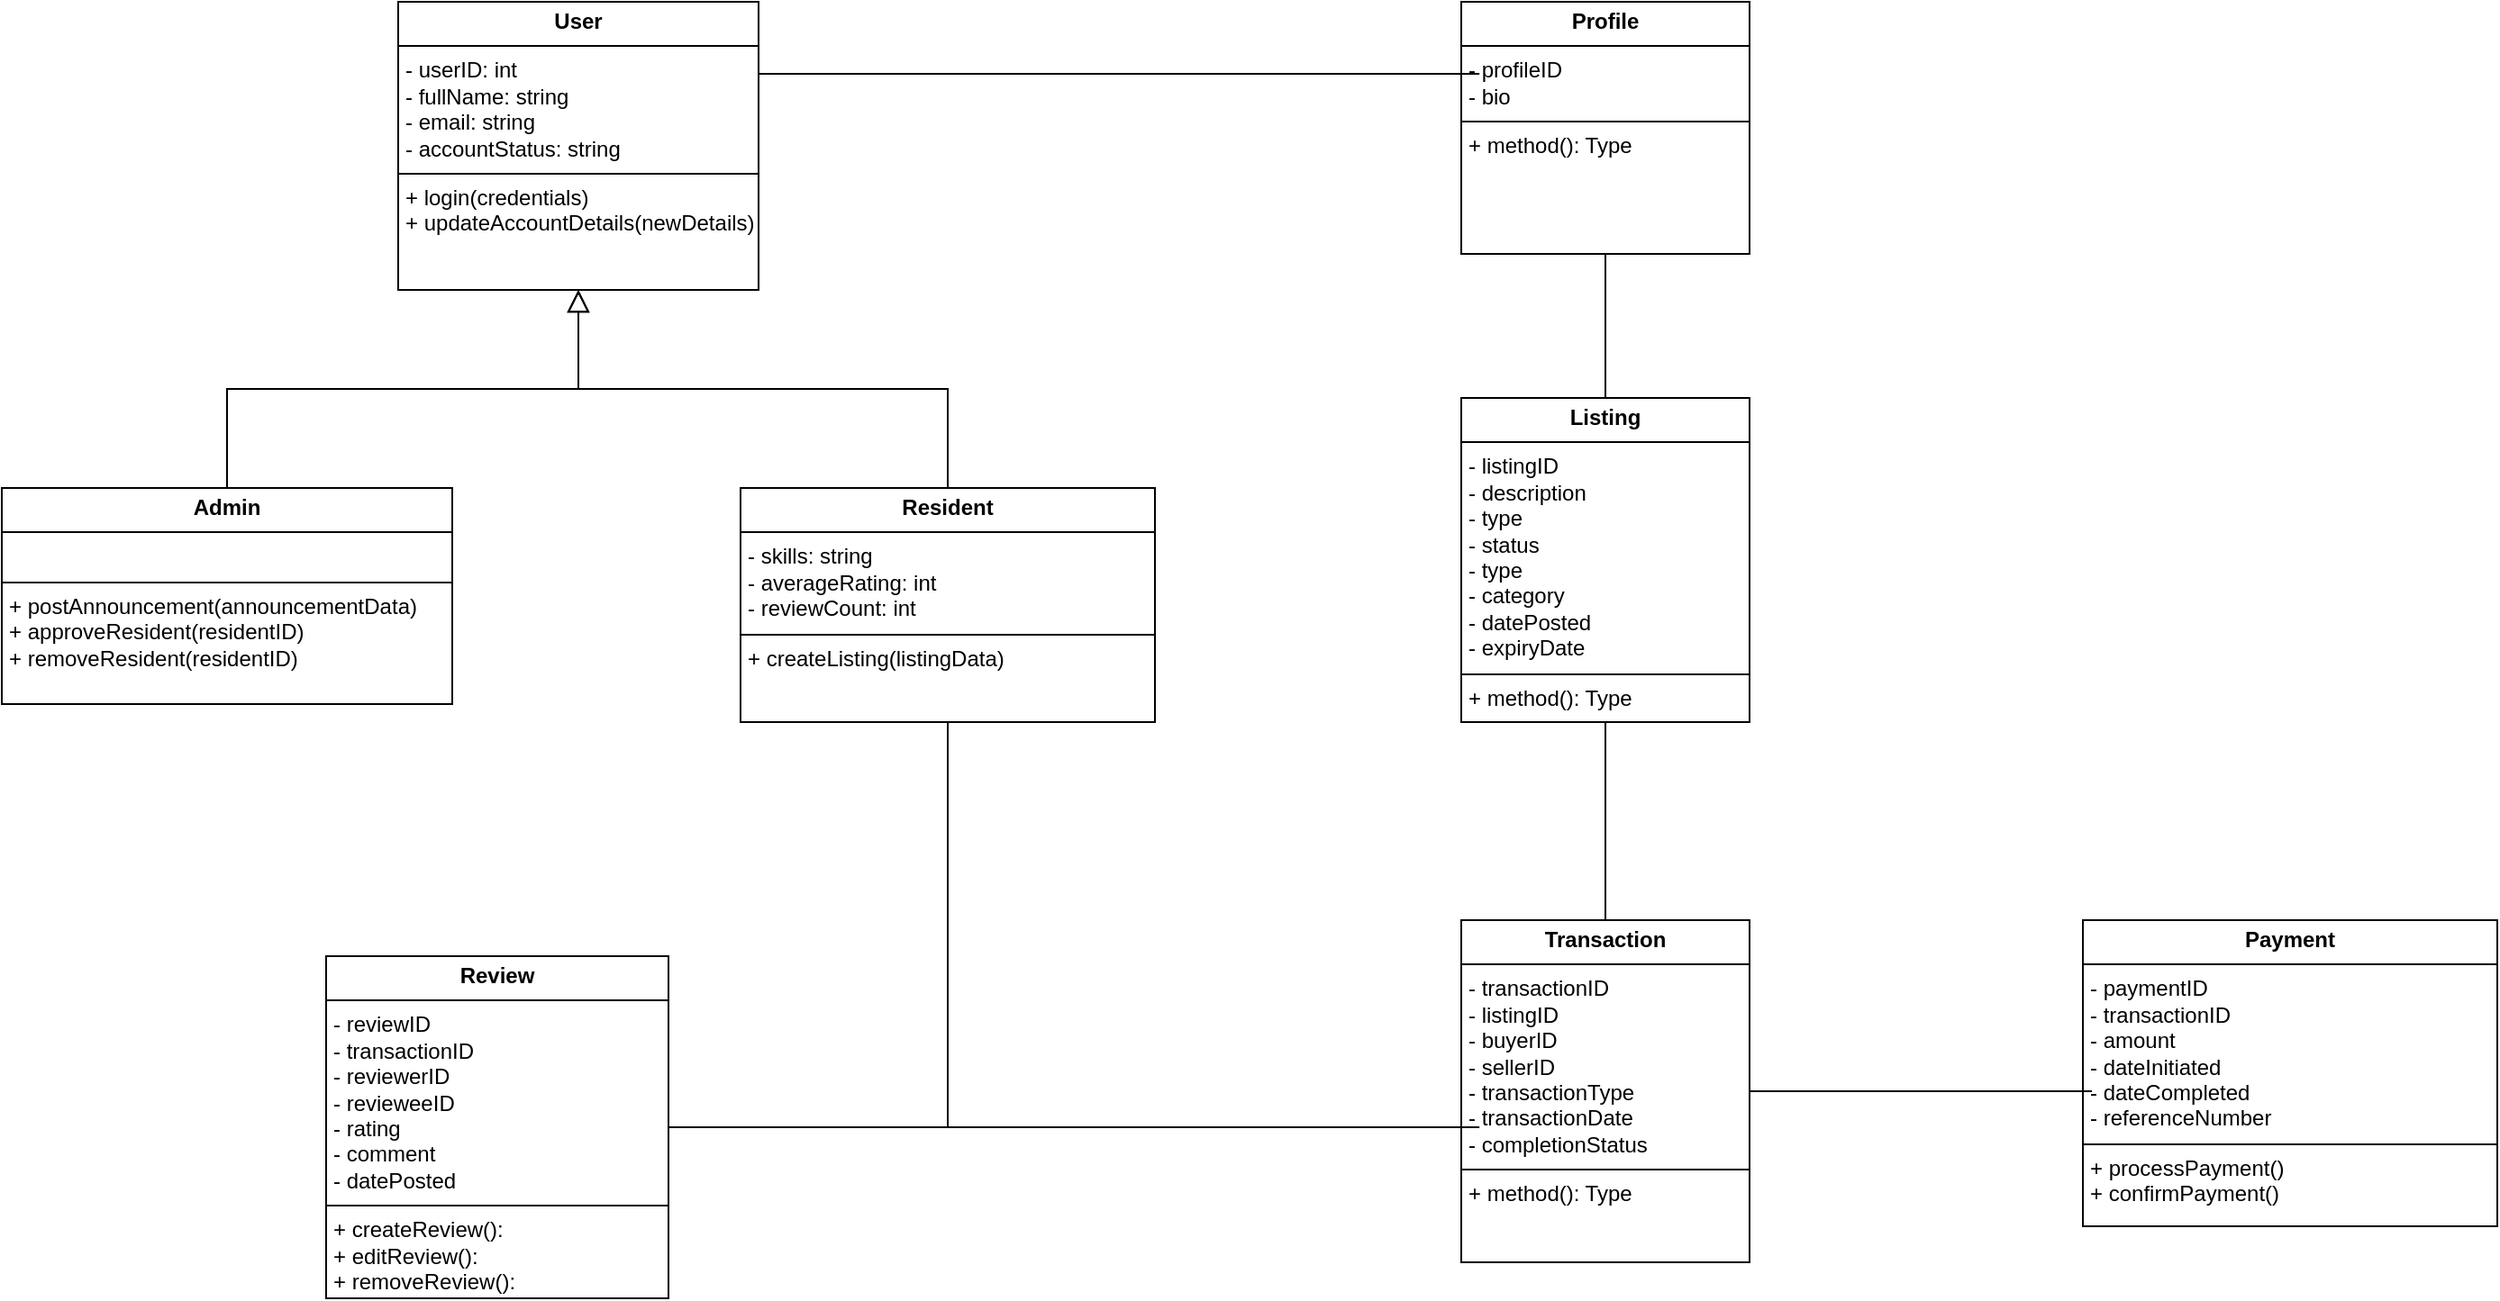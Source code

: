 <mxfile version="28.1.0">
  <diagram name="Page-1" id="MrPPxbSwM024YtDuKW-O">
    <mxGraphModel dx="3033" dy="1008" grid="1" gridSize="10" guides="1" tooltips="1" connect="1" arrows="1" fold="1" page="1" pageScale="1" pageWidth="850" pageHeight="1100" math="0" shadow="0">
      <root>
        <mxCell id="0" />
        <mxCell id="1" parent="0" />
        <mxCell id="lYi7P_-lSk1RdSf29L5r-41" value="&lt;p style=&quot;margin:0px;margin-top:4px;text-align:center;&quot;&gt;&lt;b&gt;User&lt;/b&gt;&lt;/p&gt;&lt;hr size=&quot;1&quot; style=&quot;border-style:solid;&quot;&gt;&lt;p style=&quot;margin:0px;margin-left:4px;&quot;&gt;- userID: int&lt;/p&gt;&lt;p style=&quot;margin:0px;margin-left:4px;&quot;&gt;- fullName: string&lt;/p&gt;&lt;p style=&quot;margin:0px;margin-left:4px;&quot;&gt;- email: string&lt;/p&gt;&lt;p style=&quot;margin:0px;margin-left:4px;&quot;&gt;- accountStatus: string&lt;/p&gt;&lt;hr size=&quot;1&quot; style=&quot;border-style:solid;&quot;&gt;&lt;p style=&quot;margin:0px;margin-left:4px;&quot;&gt;+ login(credentials)&lt;/p&gt;&lt;p style=&quot;margin:0px;margin-left:4px;&quot;&gt;+ updateAccountDetails(newDetails)&lt;/p&gt;&lt;p style=&quot;margin:0px;margin-left:4px;&quot;&gt;&lt;br&gt;&lt;/p&gt;" style="verticalAlign=top;align=left;overflow=fill;html=1;whiteSpace=wrap;" vertex="1" parent="1">
          <mxGeometry x="110" y="170" width="200" height="160" as="geometry" />
        </mxCell>
        <mxCell id="lYi7P_-lSk1RdSf29L5r-52" style="edgeStyle=orthogonalEdgeStyle;rounded=0;orthogonalLoop=1;jettySize=auto;html=1;entryX=0.5;entryY=1;entryDx=0;entryDy=0;endSize=10;endArrow=block;endFill=0;" edge="1" parent="1" source="lYi7P_-lSk1RdSf29L5r-42" target="lYi7P_-lSk1RdSf29L5r-41">
          <mxGeometry relative="1" as="geometry" />
        </mxCell>
        <mxCell id="lYi7P_-lSk1RdSf29L5r-42" value="&lt;p style=&quot;margin:0px;margin-top:4px;text-align:center;&quot;&gt;&lt;b&gt;Admin&lt;/b&gt;&lt;/p&gt;&lt;hr size=&quot;1&quot; style=&quot;border-style:solid;&quot;&gt;&lt;p style=&quot;margin:0px;margin-left:4px;&quot;&gt;&lt;br&gt;&lt;/p&gt;&lt;hr size=&quot;1&quot; style=&quot;border-style:solid;&quot;&gt;&lt;p style=&quot;margin:0px;margin-left:4px;&quot;&gt;+ postAnnouncement(announcementData)&lt;/p&gt;&lt;p style=&quot;margin:0px;margin-left:4px;&quot;&gt;+ approveResident(residentID)&lt;/p&gt;&lt;p style=&quot;margin:0px;margin-left:4px;&quot;&gt;+ removeResident(residentID)&lt;/p&gt;" style="verticalAlign=top;align=left;overflow=fill;html=1;whiteSpace=wrap;" vertex="1" parent="1">
          <mxGeometry x="-110" y="440" width="250" height="120" as="geometry" />
        </mxCell>
        <mxCell id="lYi7P_-lSk1RdSf29L5r-50" style="edgeStyle=orthogonalEdgeStyle;rounded=0;orthogonalLoop=1;jettySize=auto;html=1;entryX=0.5;entryY=1;entryDx=0;entryDy=0;endSize=10;endArrow=block;endFill=0;" edge="1" parent="1" source="lYi7P_-lSk1RdSf29L5r-43" target="lYi7P_-lSk1RdSf29L5r-41">
          <mxGeometry relative="1" as="geometry" />
        </mxCell>
        <mxCell id="lYi7P_-lSk1RdSf29L5r-43" value="&lt;p style=&quot;margin:0px;margin-top:4px;text-align:center;&quot;&gt;&lt;b&gt;Resident&lt;/b&gt;&lt;/p&gt;&lt;hr size=&quot;1&quot; style=&quot;border-style:solid;&quot;&gt;&lt;p style=&quot;margin:0px;margin-left:4px;&quot;&gt;- skills: string&lt;/p&gt;&lt;p style=&quot;margin:0px;margin-left:4px;&quot;&gt;- averageRating: int&lt;/p&gt;&lt;p style=&quot;margin:0px;margin-left:4px;&quot;&gt;- reviewCount: int&lt;/p&gt;&lt;hr size=&quot;1&quot; style=&quot;border-style:solid;&quot;&gt;&lt;p style=&quot;margin:0px;margin-left:4px;&quot;&gt;+ createListing(listingData)&lt;/p&gt;&lt;p style=&quot;margin:0px;margin-left:4px;&quot;&gt;&lt;br&gt;&lt;/p&gt;" style="verticalAlign=top;align=left;overflow=fill;html=1;whiteSpace=wrap;" vertex="1" parent="1">
          <mxGeometry x="300" y="440" width="230" height="130" as="geometry" />
        </mxCell>
        <mxCell id="lYi7P_-lSk1RdSf29L5r-44" value="&lt;p style=&quot;margin:0px;margin-top:4px;text-align:center;&quot;&gt;&lt;b&gt;Profile&lt;/b&gt;&lt;/p&gt;&lt;hr size=&quot;1&quot; style=&quot;border-style:solid;&quot;&gt;&lt;p style=&quot;margin:0px;margin-left:4px;&quot;&gt;- profileID&lt;/p&gt;&lt;p style=&quot;margin:0px;margin-left:4px;&quot;&gt;- bio&lt;/p&gt;&lt;hr size=&quot;1&quot; style=&quot;border-style:solid;&quot;&gt;&lt;p style=&quot;margin:0px;margin-left:4px;&quot;&gt;+ method(): Type&lt;/p&gt;" style="verticalAlign=top;align=left;overflow=fill;html=1;whiteSpace=wrap;" vertex="1" parent="1">
          <mxGeometry x="700" y="170" width="160" height="140" as="geometry" />
        </mxCell>
        <mxCell id="lYi7P_-lSk1RdSf29L5r-54" style="edgeStyle=orthogonalEdgeStyle;rounded=0;orthogonalLoop=1;jettySize=auto;html=1;entryX=0.5;entryY=1;entryDx=0;entryDy=0;endArrow=none;endFill=0;" edge="1" parent="1" source="lYi7P_-lSk1RdSf29L5r-45" target="lYi7P_-lSk1RdSf29L5r-44">
          <mxGeometry relative="1" as="geometry" />
        </mxCell>
        <mxCell id="lYi7P_-lSk1RdSf29L5r-45" value="&lt;p style=&quot;margin:0px;margin-top:4px;text-align:center;&quot;&gt;&lt;b&gt;Listing&lt;/b&gt;&lt;/p&gt;&lt;hr size=&quot;1&quot; style=&quot;border-style:solid;&quot;&gt;&lt;p style=&quot;margin:0px;margin-left:4px;&quot;&gt;- listingID&lt;/p&gt;&lt;p style=&quot;margin:0px;margin-left:4px;&quot;&gt;- description&lt;/p&gt;&lt;p style=&quot;margin:0px;margin-left:4px;&quot;&gt;- type&lt;/p&gt;&lt;p style=&quot;margin:0px;margin-left:4px;&quot;&gt;- status&lt;/p&gt;&lt;p style=&quot;margin:0px;margin-left:4px;&quot;&gt;- type&lt;/p&gt;&lt;p style=&quot;margin:0px;margin-left:4px;&quot;&gt;- category&lt;/p&gt;&lt;p style=&quot;margin:0px;margin-left:4px;&quot;&gt;- datePosted&amp;nbsp;&lt;/p&gt;&lt;p style=&quot;margin:0px;margin-left:4px;&quot;&gt;- expiryDate&lt;/p&gt;&lt;hr size=&quot;1&quot; style=&quot;border-style:solid;&quot;&gt;&lt;p style=&quot;margin:0px;margin-left:4px;&quot;&gt;+ method(): Type&lt;/p&gt;" style="verticalAlign=top;align=left;overflow=fill;html=1;whiteSpace=wrap;" vertex="1" parent="1">
          <mxGeometry x="700" y="390" width="160" height="180" as="geometry" />
        </mxCell>
        <mxCell id="lYi7P_-lSk1RdSf29L5r-55" style="edgeStyle=orthogonalEdgeStyle;rounded=0;orthogonalLoop=1;jettySize=auto;html=1;endArrow=none;endFill=0;" edge="1" parent="1" source="lYi7P_-lSk1RdSf29L5r-46" target="lYi7P_-lSk1RdSf29L5r-45">
          <mxGeometry relative="1" as="geometry" />
        </mxCell>
        <mxCell id="lYi7P_-lSk1RdSf29L5r-46" value="&lt;p style=&quot;margin:0px;margin-top:4px;text-align:center;&quot;&gt;&lt;b&gt;Transaction&lt;/b&gt;&lt;/p&gt;&lt;hr size=&quot;1&quot; style=&quot;border-style:solid;&quot;&gt;&lt;p style=&quot;margin:0px;margin-left:4px;&quot;&gt;- transactionID&lt;/p&gt;&lt;p style=&quot;margin:0px;margin-left:4px;&quot;&gt;- listingID&lt;/p&gt;&lt;p style=&quot;margin:0px;margin-left:4px;&quot;&gt;- buyerID&lt;/p&gt;&lt;p style=&quot;margin:0px;margin-left:4px;&quot;&gt;- sellerID&lt;/p&gt;&lt;p style=&quot;margin:0px;margin-left:4px;&quot;&gt;- transactionType&lt;/p&gt;&lt;p style=&quot;margin:0px;margin-left:4px;&quot;&gt;- transactionDate&lt;/p&gt;&lt;p style=&quot;margin:0px;margin-left:4px;&quot;&gt;- completionStatus&lt;/p&gt;&lt;hr size=&quot;1&quot; style=&quot;border-style:solid;&quot;&gt;&lt;p style=&quot;margin:0px;margin-left:4px;&quot;&gt;+ method(): Type&lt;/p&gt;" style="verticalAlign=top;align=left;overflow=fill;html=1;whiteSpace=wrap;" vertex="1" parent="1">
          <mxGeometry x="700" y="680" width="160" height="190" as="geometry" />
        </mxCell>
        <mxCell id="lYi7P_-lSk1RdSf29L5r-59" style="edgeStyle=orthogonalEdgeStyle;rounded=0;orthogonalLoop=1;jettySize=auto;html=1;entryX=0.5;entryY=1;entryDx=0;entryDy=0;endArrow=none;endFill=0;" edge="1" parent="1" source="lYi7P_-lSk1RdSf29L5r-47" target="lYi7P_-lSk1RdSf29L5r-43">
          <mxGeometry relative="1" as="geometry" />
        </mxCell>
        <mxCell id="lYi7P_-lSk1RdSf29L5r-47" value="&lt;p style=&quot;margin:0px;margin-top:4px;text-align:center;&quot;&gt;&lt;b&gt;Review&lt;/b&gt;&lt;/p&gt;&lt;hr size=&quot;1&quot; style=&quot;border-style:solid;&quot;&gt;&lt;p style=&quot;margin:0px;margin-left:4px;&quot;&gt;- reviewID&lt;/p&gt;&lt;p style=&quot;margin:0px;margin-left:4px;&quot;&gt;- transactionID&lt;/p&gt;&lt;p style=&quot;margin:0px;margin-left:4px;&quot;&gt;- reviewerID&lt;/p&gt;&lt;p style=&quot;margin:0px;margin-left:4px;&quot;&gt;- revieweeID&lt;/p&gt;&lt;p style=&quot;margin:0px;margin-left:4px;&quot;&gt;- rating&lt;/p&gt;&lt;p style=&quot;margin:0px;margin-left:4px;&quot;&gt;- comment&lt;/p&gt;&lt;p style=&quot;margin:0px;margin-left:4px;&quot;&gt;- datePosted&lt;/p&gt;&lt;hr size=&quot;1&quot; style=&quot;border-style:solid;&quot;&gt;&lt;p style=&quot;margin:0px;margin-left:4px;&quot;&gt;+ createReview():&lt;/p&gt;&lt;p style=&quot;margin:0px;margin-left:4px;&quot;&gt;+ editReview():&lt;/p&gt;&lt;p style=&quot;margin:0px;margin-left:4px;&quot;&gt;+ removeReview():&lt;/p&gt;" style="verticalAlign=top;align=left;overflow=fill;html=1;whiteSpace=wrap;" vertex="1" parent="1">
          <mxGeometry x="70" y="700" width="190" height="190" as="geometry" />
        </mxCell>
        <mxCell id="lYi7P_-lSk1RdSf29L5r-49" value="&lt;p style=&quot;margin:0px;margin-top:4px;text-align:center;&quot;&gt;&lt;b&gt;Payment&lt;/b&gt;&lt;/p&gt;&lt;hr size=&quot;1&quot; style=&quot;border-style:solid;&quot;&gt;&lt;p style=&quot;margin:0px;margin-left:4px;&quot;&gt;- paymentID&lt;/p&gt;&lt;p style=&quot;margin:0px;margin-left:4px;&quot;&gt;- transactionID&lt;/p&gt;&lt;p style=&quot;margin:0px;margin-left:4px;&quot;&gt;- amount&lt;/p&gt;&lt;p style=&quot;margin:0px;margin-left:4px;&quot;&gt;- dateInitiated&lt;/p&gt;&lt;p style=&quot;margin:0px;margin-left:4px;&quot;&gt;- dateCompleted&lt;/p&gt;&lt;p style=&quot;margin:0px;margin-left:4px;&quot;&gt;- referenceNumber&lt;/p&gt;&lt;hr size=&quot;1&quot; style=&quot;border-style:solid;&quot;&gt;&lt;p style=&quot;margin:0px;margin-left:4px;&quot;&gt;+ processPayment()&lt;/p&gt;&lt;p style=&quot;margin:0px;margin-left:4px;&quot;&gt;+ confirmPayment()&lt;/p&gt;" style="verticalAlign=top;align=left;overflow=fill;html=1;whiteSpace=wrap;" vertex="1" parent="1">
          <mxGeometry x="1045" y="680" width="230" height="170" as="geometry" />
        </mxCell>
        <mxCell id="lYi7P_-lSk1RdSf29L5r-53" style="edgeStyle=orthogonalEdgeStyle;rounded=0;orthogonalLoop=1;jettySize=auto;html=1;exitX=1;exitY=0.25;exitDx=0;exitDy=0;entryX=0.063;entryY=0.286;entryDx=0;entryDy=0;entryPerimeter=0;endArrow=none;endFill=0;" edge="1" parent="1" source="lYi7P_-lSk1RdSf29L5r-41" target="lYi7P_-lSk1RdSf29L5r-44">
          <mxGeometry relative="1" as="geometry" />
        </mxCell>
        <mxCell id="lYi7P_-lSk1RdSf29L5r-57" style="edgeStyle=orthogonalEdgeStyle;rounded=0;orthogonalLoop=1;jettySize=auto;html=1;entryX=0.022;entryY=0.559;entryDx=0;entryDy=0;entryPerimeter=0;endArrow=none;endFill=0;" edge="1" parent="1" source="lYi7P_-lSk1RdSf29L5r-46" target="lYi7P_-lSk1RdSf29L5r-49">
          <mxGeometry relative="1" as="geometry" />
        </mxCell>
        <mxCell id="lYi7P_-lSk1RdSf29L5r-58" style="edgeStyle=orthogonalEdgeStyle;rounded=0;orthogonalLoop=1;jettySize=auto;html=1;entryX=0.063;entryY=0.605;entryDx=0;entryDy=0;entryPerimeter=0;endArrow=none;endFill=0;" edge="1" parent="1" source="lYi7P_-lSk1RdSf29L5r-47" target="lYi7P_-lSk1RdSf29L5r-46">
          <mxGeometry relative="1" as="geometry" />
        </mxCell>
      </root>
    </mxGraphModel>
  </diagram>
</mxfile>
